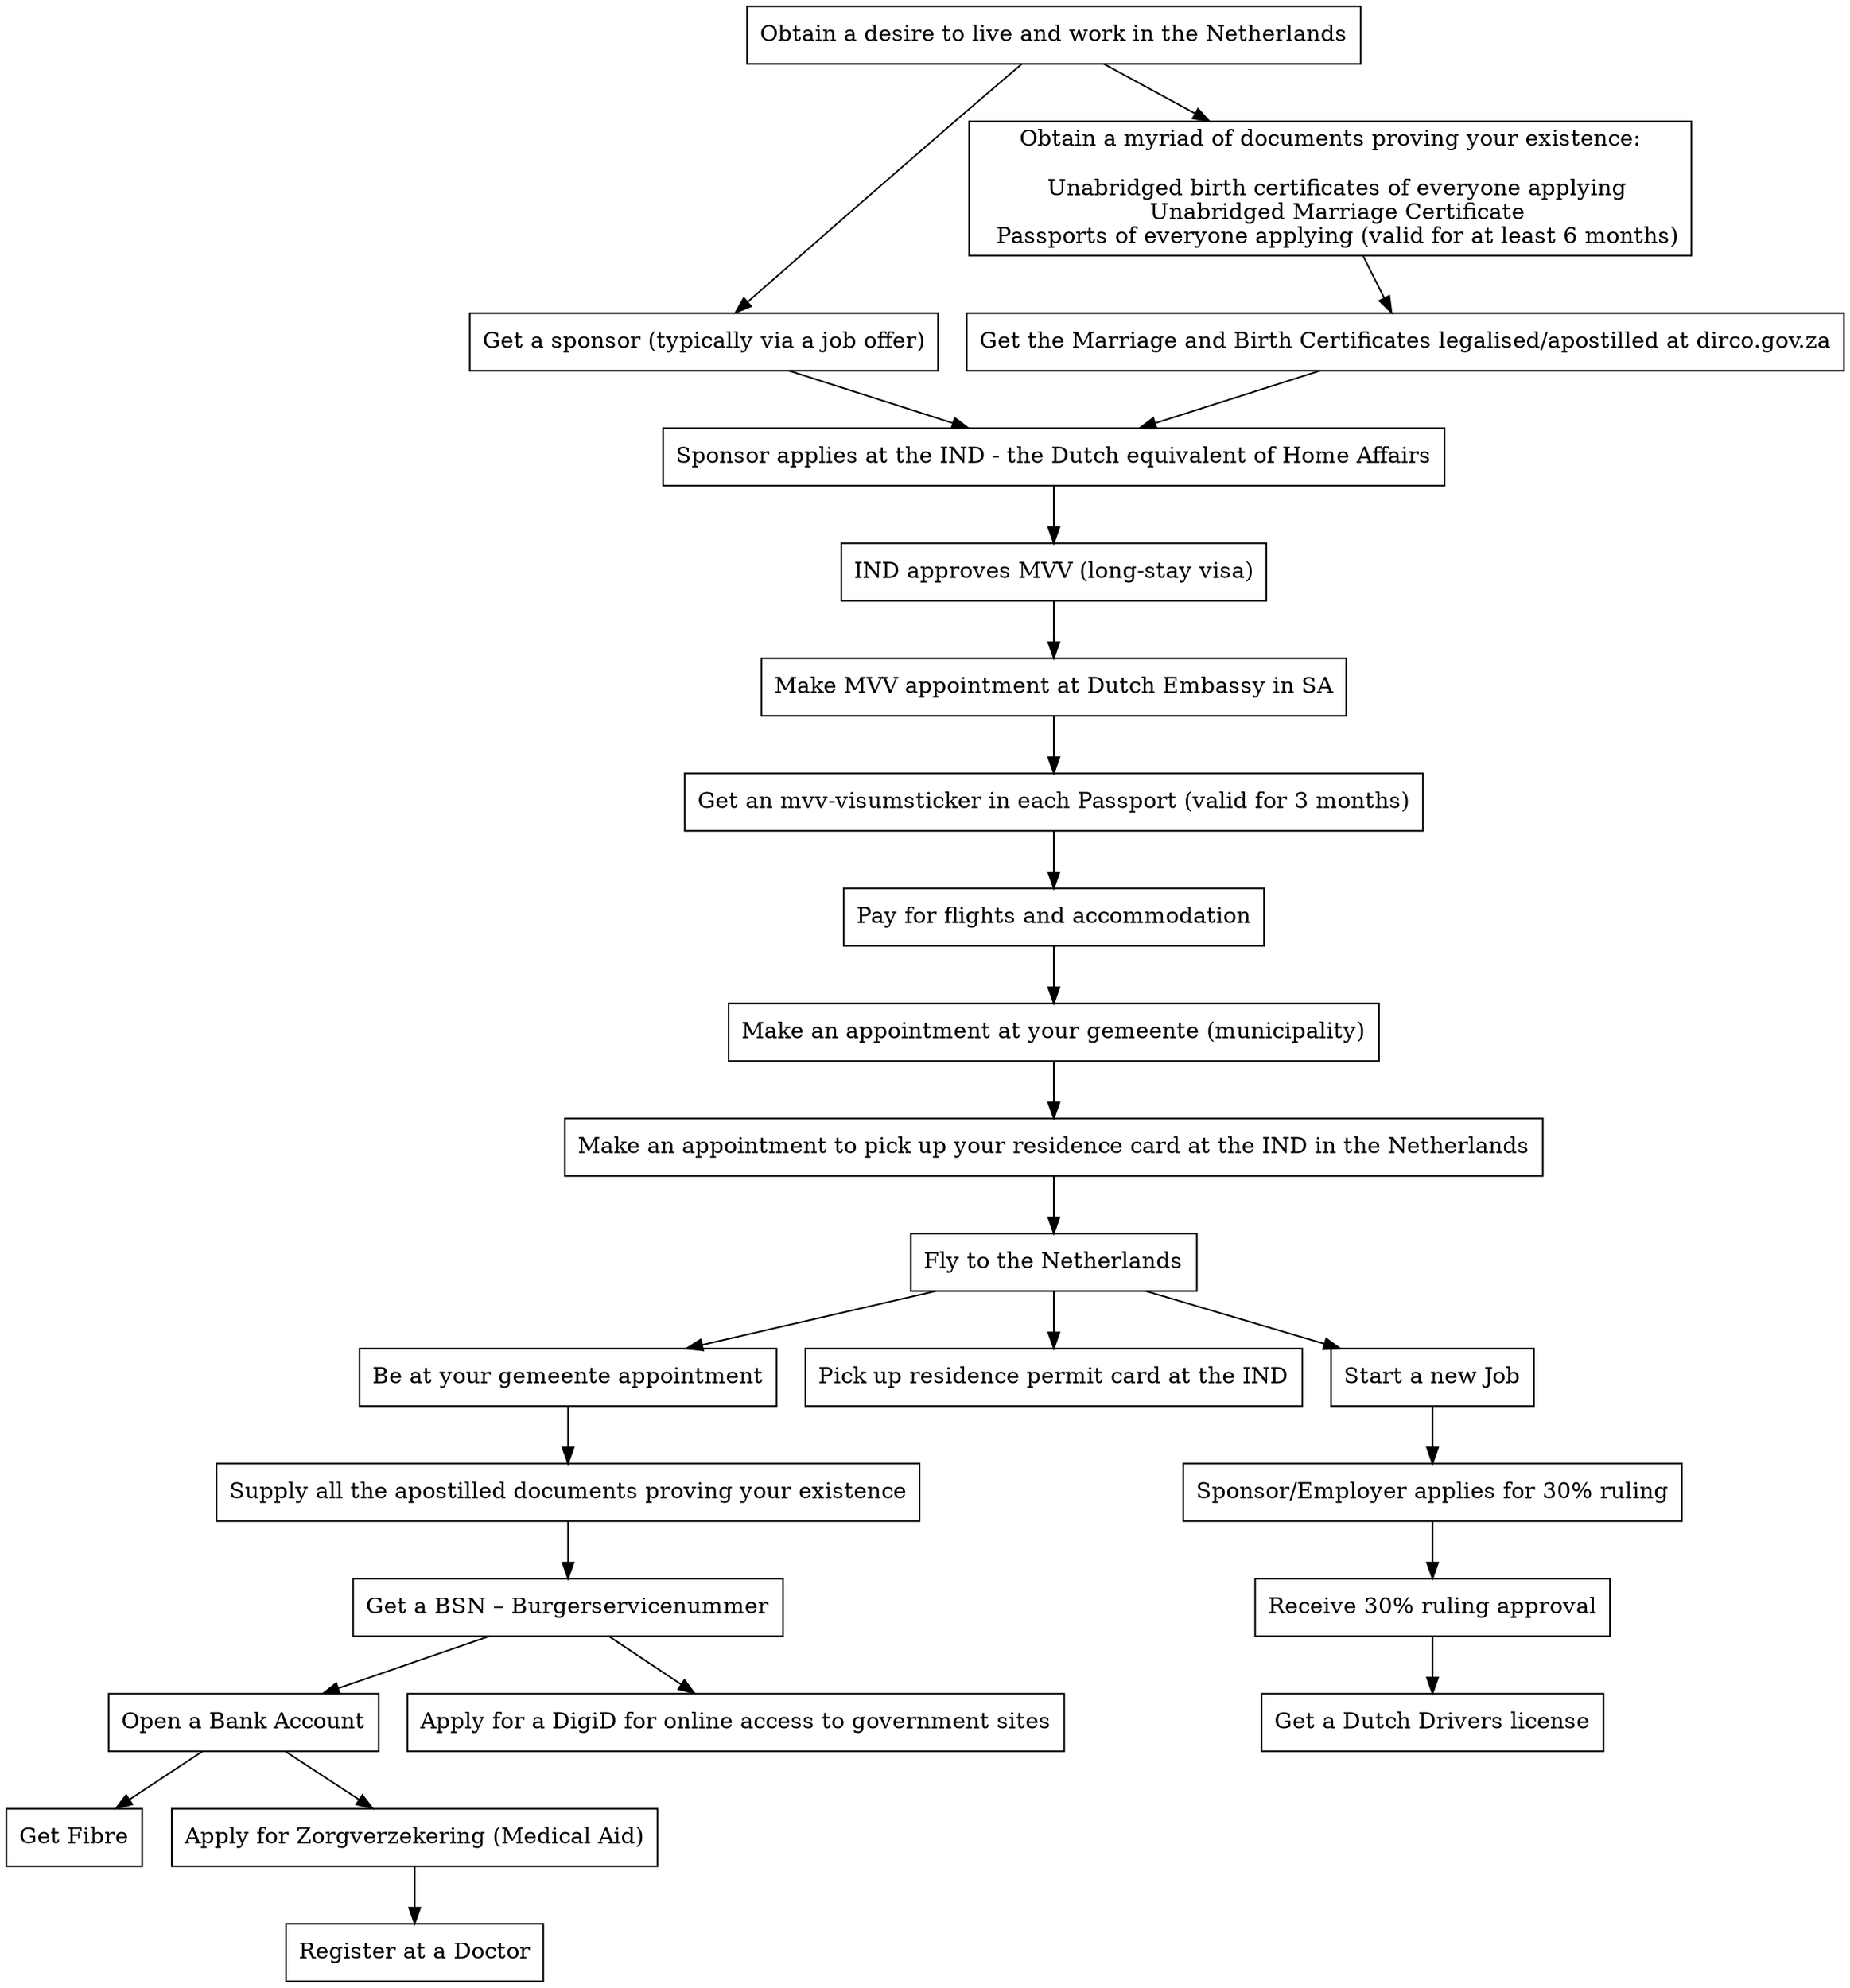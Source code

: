 digraph {
  splines=true;
  node [shape=box];

  desire [label="Obtain a desire to live and work in the Netherlands"
  URL="https://en.m.wikipedia.org/wiki/Netherlands"]

  sponsorinit [label="Get a sponsor (typically via a job offer)"]

  docsind [label="Obtain a myriad of documents proving your existence:\n
  Unabridged birth certificates of everyone applying
  Unabridged Marriage Certificate
  Passports of everyone applying (valid for at least 6 months)"

  URL="https://ehome.dha.gov.za/eHomeAffairs/"]

  apostilled [label="Get the Marriage and Birth Certificates legalised/apostilled at dirco.gov.za"
  URL="http://www.dirco.gov.za/consular/legalisation.htm"]

  ind [label="Sponsor applies at the IND - the Dutch equivalent of Home Affairs" URL="https://ind.nl/"]
  mvvapproval [label="IND approves MVV (long-stay visa)"]

  zadutchembassy [label="Make MVV appointment at Dutch Embassy in SA"
  URL="https://www.netherlandsandyou.nl/your-country-and-the-netherlands/south-africa/travel-and-residence/applying-for-a-long-stay-visa-mvv"]

  mvvcomplete [label="Get an mvv-visumsticker in each Passport (valid for 3 months)"]
  arrangeaccom [label="Pay for flights and accommodation"]
  gemeenteafspraak1 [label="Make an appointment at your gemeente (municipality)"]
  gemeentebesoek [label="Be at your gemeente appointment"]

  indnlafspraak [label="Make an appointment to pick up your residence card at the IND in the Netherlands"
  URL="https://ind.nl/en/Pages/Appointment-to-collect-your-residence-document.aspx "]

  gemeentedocs [label="Supply all the apostilled documents proving your existence"]
  za2nl [label="Fly to the Netherlands"]
  indresidence [label="Pick up residence permit card at the IND"]
  getfibre [label="Get Fibre"]
  startjob [label="Start a new Job"]
  sponsor30 [label="Sponsor/Employer applies for 30% ruling"
  URL="https://www.iamsterdam.com/en/living/take-care-of-official-matters/highly-skilled-migrants/thirty-percent-ruling"]

  receive30 [label="Receive 30% ruling approval"]

  bsn [label="Get a BSN – Burgerservicenummer"
  URL="https://www.government.nl/topics/personal-data/citizen-service-number-bsn"]

  bankaccount [label="Open a Bank Account"]
  zorgverzekering [label="Apply for Zorgverzekering (Medical Aid)"]
  doctor [label="Register at a Doctor"]
  digid [label="Apply for a DigiD for online access to government sites"
  URL="https://www.digid.nl/en/apply-or-activate-digid"]

  desire -> docsind
  docsind -> apostilled
  apostilled -> ind
  desire -> sponsorinit
  sponsorinit -> ind
  ind -> mvvapproval
  mvvapproval -> zadutchembassy
  zadutchembassy -> mvvcomplete
  mvvcomplete -> arrangeaccom
  arrangeaccom -> gemeenteafspraak1
  gemeenteafspraak1 -> indnlafspraak
  indnlafspraak -> za2nl
  za2nl -> indresidence
  za2nl -> gemeentebesoek
  za2nl -> startjob
  startjob -> sponsor30
  sponsor30 -> receive30
  receive30 -> "Get a Dutch Drivers license"
  gemeentebesoek -> gemeentedocs
  gemeentedocs -> bsn
  bsn -> digid
  bsn -> bankaccount
  bankaccount -> zorgverzekering
  zorgverzekering -> doctor
  bankaccount -> getfibre
}
